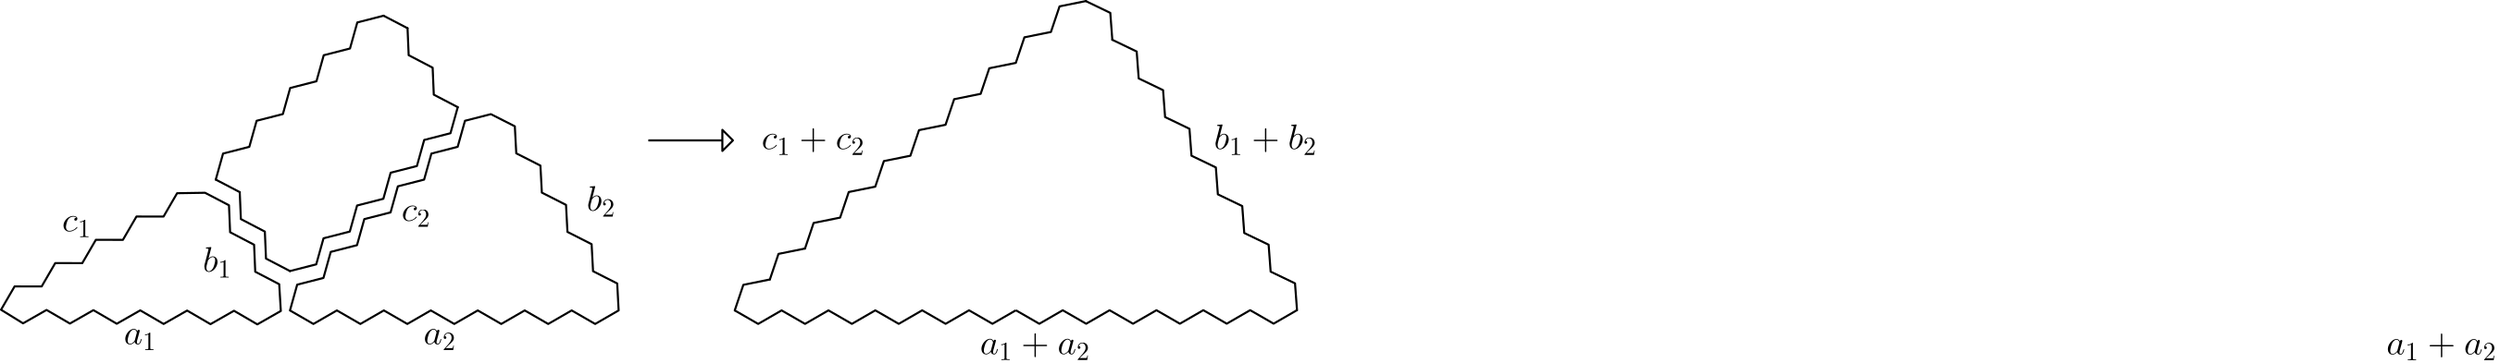 <?xml version="1.0"?>
<!DOCTYPE ipe SYSTEM "ipe.dtd">
<ipe version="70206" creator="Ipe 7.2.7">
<info created="D:20180508032627" modified="D:20180508034212"/>
<ipestyle name="basic">
<symbol name="arrow/arc(spx)">
<path stroke="sym-stroke" fill="sym-stroke" pen="sym-pen">
0 0 m
-1 0.333 l
-1 -0.333 l
h
</path>
</symbol>
<symbol name="arrow/farc(spx)">
<path stroke="sym-stroke" fill="white" pen="sym-pen">
0 0 m
-1 0.333 l
-1 -0.333 l
h
</path>
</symbol>
<symbol name="arrow/ptarc(spx)">
<path stroke="sym-stroke" fill="sym-stroke" pen="sym-pen">
0 0 m
-1 0.333 l
-0.8 0 l
-1 -0.333 l
h
</path>
</symbol>
<symbol name="arrow/fptarc(spx)">
<path stroke="sym-stroke" fill="white" pen="sym-pen">
0 0 m
-1 0.333 l
-0.8 0 l
-1 -0.333 l
h
</path>
</symbol>
<symbol name="mark/circle(sx)" transformations="translations">
<path fill="sym-stroke">
0.6 0 0 0.6 0 0 e
0.4 0 0 0.4 0 0 e
</path>
</symbol>
<symbol name="mark/disk(sx)" transformations="translations">
<path fill="sym-stroke">
0.6 0 0 0.6 0 0 e
</path>
</symbol>
<symbol name="mark/fdisk(sfx)" transformations="translations">
<group>
<path fill="sym-fill">
0.5 0 0 0.5 0 0 e
</path>
<path fill="sym-stroke" fillrule="eofill">
0.6 0 0 0.6 0 0 e
0.4 0 0 0.4 0 0 e
</path>
</group>
</symbol>
<symbol name="mark/box(sx)" transformations="translations">
<path fill="sym-stroke" fillrule="eofill">
-0.6 -0.6 m
0.6 -0.6 l
0.6 0.6 l
-0.6 0.6 l
h
-0.4 -0.4 m
0.4 -0.4 l
0.4 0.4 l
-0.4 0.4 l
h
</path>
</symbol>
<symbol name="mark/square(sx)" transformations="translations">
<path fill="sym-stroke">
-0.6 -0.6 m
0.6 -0.6 l
0.6 0.6 l
-0.6 0.6 l
h
</path>
</symbol>
<symbol name="mark/fsquare(sfx)" transformations="translations">
<group>
<path fill="sym-fill">
-0.5 -0.5 m
0.5 -0.5 l
0.5 0.5 l
-0.5 0.5 l
h
</path>
<path fill="sym-stroke" fillrule="eofill">
-0.6 -0.6 m
0.6 -0.6 l
0.6 0.6 l
-0.6 0.6 l
h
-0.4 -0.4 m
0.4 -0.4 l
0.4 0.4 l
-0.4 0.4 l
h
</path>
</group>
</symbol>
<symbol name="mark/cross(sx)" transformations="translations">
<group>
<path fill="sym-stroke">
-0.43 -0.57 m
0.57 0.43 l
0.43 0.57 l
-0.57 -0.43 l
h
</path>
<path fill="sym-stroke">
-0.43 0.57 m
0.57 -0.43 l
0.43 -0.57 l
-0.57 0.43 l
h
</path>
</group>
</symbol>
<symbol name="arrow/fnormal(spx)">
<path stroke="sym-stroke" fill="white" pen="sym-pen">
0 0 m
-1 0.333 l
-1 -0.333 l
h
</path>
</symbol>
<symbol name="arrow/pointed(spx)">
<path stroke="sym-stroke" fill="sym-stroke" pen="sym-pen">
0 0 m
-1 0.333 l
-0.8 0 l
-1 -0.333 l
h
</path>
</symbol>
<symbol name="arrow/fpointed(spx)">
<path stroke="sym-stroke" fill="white" pen="sym-pen">
0 0 m
-1 0.333 l
-0.8 0 l
-1 -0.333 l
h
</path>
</symbol>
<symbol name="arrow/linear(spx)">
<path stroke="sym-stroke" pen="sym-pen">
-1 0.333 m
0 0 l
-1 -0.333 l
</path>
</symbol>
<symbol name="arrow/fdouble(spx)">
<path stroke="sym-stroke" fill="white" pen="sym-pen">
0 0 m
-1 0.333 l
-1 -0.333 l
h
-1 0 m
-2 0.333 l
-2 -0.333 l
h
</path>
</symbol>
<symbol name="arrow/double(spx)">
<path stroke="sym-stroke" fill="sym-stroke" pen="sym-pen">
0 0 m
-1 0.333 l
-1 -0.333 l
h
-1 0 m
-2 0.333 l
-2 -0.333 l
h
</path>
</symbol>
<pen name="heavier" value="0.8"/>
<pen name="fat" value="1.2"/>
<pen name="ultrafat" value="2"/>
<symbolsize name="large" value="5"/>
<symbolsize name="small" value="2"/>
<symbolsize name="tiny" value="1.1"/>
<arrowsize name="large" value="10"/>
<arrowsize name="small" value="5"/>
<arrowsize name="tiny" value="3"/>
<color name="red" value="1 0 0"/>
<color name="green" value="0 1 0"/>
<color name="blue" value="0 0 1"/>
<color name="yellow" value="1 1 0"/>
<color name="orange" value="1 0.647 0"/>
<color name="gold" value="1 0.843 0"/>
<color name="purple" value="0.627 0.125 0.941"/>
<color name="gray" value="0.745"/>
<color name="brown" value="0.647 0.165 0.165"/>
<color name="navy" value="0 0 0.502"/>
<color name="pink" value="1 0.753 0.796"/>
<color name="seagreen" value="0.18 0.545 0.341"/>
<color name="turquoise" value="0.251 0.878 0.816"/>
<color name="violet" value="0.933 0.51 0.933"/>
<color name="darkblue" value="0 0 0.545"/>
<color name="darkcyan" value="0 0.545 0.545"/>
<color name="darkgray" value="0.663"/>
<color name="darkgreen" value="0 0.392 0"/>
<color name="darkmagenta" value="0.545 0 0.545"/>
<color name="darkorange" value="1 0.549 0"/>
<color name="darkred" value="0.545 0 0"/>
<color name="lightblue" value="0.678 0.847 0.902"/>
<color name="lightcyan" value="0.878 1 1"/>
<color name="lightgray" value="0.827"/>
<color name="lightgreen" value="0.565 0.933 0.565"/>
<color name="lightyellow" value="1 1 0.878"/>
<dashstyle name="dashed" value="[4] 0"/>
<dashstyle name="dotted" value="[1 3] 0"/>
<dashstyle name="dash dotted" value="[4 2 1 2] 0"/>
<dashstyle name="dash dot dotted" value="[4 2 1 2 1 2] 0"/>
<textsize name="large" value="\large"/>
<textsize name="Large" value="\Large"/>
<textsize name="LARGE" value="\LARGE"/>
<textsize name="huge" value="\huge"/>
<textsize name="Huge" value="\Huge"/>
<textsize name="small" value="\small"/>
<textsize name="footnote" value="\footnotesize"/>
<textsize name="tiny" value="\tiny"/>
<textstyle name="center" begin="\begin{center}" end="\end{center}"/>
<textstyle name="itemize" begin="\begin{itemize}" end="\end{itemize}"/>
<textstyle name="item" begin="\begin{itemize}\item{}" end="\end{itemize}"/>
<gridsize name="4 pts" value="4"/>
<gridsize name="8 pts (~3 mm)" value="8"/>
<gridsize name="16 pts (~6 mm)" value="16"/>
<gridsize name="32 pts (~12 mm)" value="32"/>
<gridsize name="10 pts (~3.5 mm)" value="10"/>
<gridsize name="20 pts (~7 mm)" value="20"/>
<gridsize name="14 pts (~5 mm)" value="14"/>
<gridsize name="28 pts (~10 mm)" value="28"/>
<gridsize name="56 pts (~20 mm)" value="56"/>
<anglesize name="90 deg" value="90"/>
<anglesize name="60 deg" value="60"/>
<anglesize name="45 deg" value="45"/>
<anglesize name="30 deg" value="30"/>
<anglesize name="22.5 deg" value="22.5"/>
<opacity name="10%" value="0.1"/>
<opacity name="30%" value="0.3"/>
<opacity name="50%" value="0.5"/>
<opacity name="75%" value="0.75"/>
<tiling name="falling" angle="-60" step="4" width="1"/>
<tiling name="rising" angle="30" step="4" width="1"/>
</ipestyle>
<page>
<layer name="alpha"/>
<view layers="alpha" active="alpha"/>
<text layer="alpha" matrix="1 0 0 1 12 -184" transformations="translations" pos="424 572" stroke="black" type="label" width="43.008" height="8.271" depth="2.15" valign="baseline" size="Large" style="math">a_1 + a_2</text>
<group matrix="0.706542 -0.00334669 0.00334669 0.706542 222.379 84.514">
<group matrix="-0.567075 0.823666 -0.823666 -0.567075 628.242 543.592">
<path matrix="-1 0 0 -1 454.691 584.554" stroke="black" pen="heavier" cap="1">
259.103 408.554 m
272 416 l
284.897 408.554 l
297.794 416 l
310.691 408.554 l
323.588 416 l
336.484 408.554 l
349.382 415.999 l
362.279 408.553 l
375.175 415.999 l
388.072 408.553 l
400.969 415.999 l
413.866 408.553 l
426.763 415.999 l
439.66 408.553 l
</path>
<path matrix="1 0 0 1 25.794 0" stroke="black" pen="heavier" cap="1">
169.794 176 m
182.691 168.554 l
195.588 176 l
</path>
</group>
<group matrix="-0.746653 -0.665214 0.665214 -0.746653 256.485 760.317">
<path matrix="1 0 0 1 -52.0947 -248.458" stroke="black" fill="white" pen="heavier" cap="1">
297.794 416 m
284.897 408.554 l
272 416 l
</path>
<path matrix="1 0 0 1 -359.27 -44.4574" stroke="black" fill="white" pen="heavier" cap="1">
372.825 212.001 m
385.722 204.555 l
398.619 212.001 l
411.515 204.554 l
424.412 212 l
437.309 204.554 l
450.206 212 l
463.103 204.554 l
476 212 l
488.897 204.554 l
501.794 212 l
514.691 204.554 l
527.588 211.999 l
540.485 204.553 l
553.382 211.999 l
566.279 204.553 l
579.175 211.999 l
</path>
<path matrix="1 0 0 1 -26.3007 -248.458" stroke="black" fill="white" pen="heavier" cap="1">
297.794 416 m
284.897 408.554 l
272 416 l
</path>
</group>
<group>
<group matrix="-0.999993 -0.0038364 0.0038364 -0.999993 524.889 520.33">
<path matrix="0.999999 0.00138877 -0.00138877 0.999999 -208.148 -345.012" stroke="black" pen="heavier">
259.103 408.554 m
272 416 l
284.897 408.554 l
297.794 416 l
310.691 408.554 l
323.588 416 l
336.485 408.553 l
349.382 415.999 l
362.278 408.553 l
375.175 415.999 l
388.072 408.553 l
400.969 415.999 l
413.866 408.553 l
</path>
<path matrix="0.999999 0.00138877 -0.00138877 0.999999 -53.3851 -344.798" stroke="black" pen="heavier">
259.103 408.554 m
272 416 l
284.897 408.554 l
297.794 416 l
310.691 408.554 l
323.588 416 l
336.485 408.553 l
349.382 415.999 l
362.278 408.553 l
375.175 415.999 l
388.072 408.553 l
400.969 415.999 l
413.866 408.553 l
</path>
</group>
</group>
</group>
<group matrix="0.706549 0 0 0.706549 92.4399 30.719">
<path matrix="1 0 0 1 -407.17 400.954" stroke="black" pen="heavier" cap="1">
466.842 193.919 m
451.489 193.672 l
444.017 180.791 l
429.125 180.821 l
421.65 167.94 l
406.759 167.971 l
399.286 155.09 l
384.394 155.121 l
376.921 142.239 l
362.029 142.27 l
354.557 129.389 l
366.686 121.89 l
379.615 129.279 l
392.479 121.777 l
405.409 129.167 l
418.272 121.665 l
431.202 129.054 l
444.066 121.551 l
456.995 128.941 l
469.86 121.439 l
482.789 128.828 l
495.653 121.326 l
508.583 128.716 l
507.691 143.471 l
494.492 150.368 l
493.865 165.246 l
480.667 172.143 l
480.04 187.022 l
466.842 193.919 l
</path>
<path matrix="1.00217 0 0 1.00217 -27.5903 353.585" stroke="black" pen="heavier">
244.105 284.04 m
229.875 280.389 l
225.867 266.047 l
211.441 262.347 l
207.433 248.004 l
193.009 244.305 l
189.001 229.962 l
174.575 226.262 l
170.567 211.92 l
156.141 208.22 l
152.133 193.877 l
137.708 190.177 l
133.743 175.988 l
146.618 168.555 l
159.515 176.001 l
172.412 168.554 l
185.309 176 l
198.206 168.554 l
211.103 176 l
224 168.554 l
236.897 176 l
249.794 168.554 l
262.691 176 l
275.588 168.554 l
288.485 175.999 l
301.381 168.553 l
314.278 175.999 l
313.494 190.839 l
300.222 197.594 l
299.436 212.465 l
286.164 219.22 l
285.377 234.091 l
272.105 240.846 l
271.319 255.718 l
258.047 262.472 l
257.261 277.344 l
h
</path>
<group matrix="1 0 0 1 -235.104 10.5051">
<path matrix="1 0 0 1 5.92538 7.25468" stroke="black" pen="heavier" cap="1">
335.625 533.919 m
322.426 540.816 l
321.799 555.695 l
308.601 562.592 l
307.974 577.471 l
307.974 577.471 l
</path>
<path matrix="1 0 0 1 -3.97061 7.50412" stroke="black" pen="heavier" cap="1">
345.521 533.67 m
359.977 537.378 l
363.994 551.752 l
378.451 555.46 l
382.468 569.833 l
396.925 573.541 l
400.942 587.915 l
415.397 591.622 l
419.414 605.997 l
433.871 609.705 l
437.888 624.078 l
437.888 624.078 l
</path>
<path matrix="1 0 0 1 -13.8253 21.7759" stroke="black" pen="heavier" cap="1">
327.725 562.95 m
314.526 569.847 l
</path>
<path matrix="-1 0 0 -1 738.589 1215.7" stroke="black" pen="heavier" cap="1">
345.521 533.67 m
359.977 537.378 l
363.994 551.752 l
378.451 555.46 l
382.468 569.833 l
396.925 573.541 l
400.942 587.915 l
415.397 591.622 l
419.414 605.997 l
433.871 609.705 l
437.888 624.078 l
437.888 624.078 l
</path>
<path matrix="1 0 0 1 98.2925 97.6625" stroke="black" pen="heavier" cap="1">
335.625 533.919 m
322.426 540.816 l
321.799 555.695 l
308.601 562.592 l
307.974 577.471 l
307.974 577.471 l
</path>
<path matrix="1 0 0 1 78.5418 112.184" stroke="black" pen="heavier" cap="1">
327.725 562.95 m
314.526 569.847 l
</path>
</group>
</group>
<group matrix="1.02833 0 0 1.02833 -22.0369 191.731">
<path stroke="black" pen="heavier">
320 272 m
352 272 l
352 272 l
</path>
<path stroke="black" fill="white" pen="heavier">
352 272 m
348 276 l
348 268 l
352 272 l
352 272 l
h
</path>
</group>
<text matrix="1 0 0 1 11.028 -176.105" transformations="translations" pos="92 568" stroke="black" type="label" width="12.853" height="6.179" depth="2.15" valign="baseline" size="Large" style="math">a_1</text>
<text matrix="1 0 0 1 7.5566 -176.105" transformations="translations" pos="212 568" stroke="black" type="label" width="12.853" height="6.179" depth="2.15" valign="baseline" size="Large" style="math">a_2</text>
<text matrix="1 0 0 1 -2.31281 -183.851" transformations="translations" pos="136 604" stroke="black" type="label" width="11.452" height="9.965" depth="2.15" valign="baseline" size="Large" style="math">b_1</text>
<text matrix="1 0 0 1 3.028 -180.105" transformations="translations" pos="280 624" stroke="black" type="label" width="11.452" height="9.965" depth="2.15" valign="baseline" size="Large" style="math">b_2</text>
<text matrix="1 0 0 1 3.028 -176.105" transformations="translations" pos="208 616" stroke="black" type="label" width="11.525" height="6.179" depth="2.15" valign="baseline" size="Large" style="math">c_2</text>
<text matrix="1 0 0 1 7.028 -188.105" transformations="translations" pos="72 624" stroke="black" type="label" width="11.525" height="6.179" depth="2.15" valign="baseline" size="Large" style="math">c_1</text>
<text matrix="1 0 0 1 559.028 -184.105" transformations="translations" pos="424 572" stroke="black" type="label" width="43.008" height="8.271" depth="2.15" valign="baseline" size="Large" style="math">a_1 + a_2</text>
<text matrix="1 0 0 1 -0.972 -184.105" transformations="translations" pos="528 652" stroke="black" type="label" width="40.206" height="9.965" depth="2.15" valign="baseline" size="Large" style="math">b_1+b_2</text>
<text matrix="1 0 0 1 -24.972 -180.105" transformations="translations" pos="376 648" stroke="black" type="label" width="40.352" height="8.271" depth="2.15" valign="baseline" size="Large" style="math">c_1+c_2</text>
</page>
</ipe>
